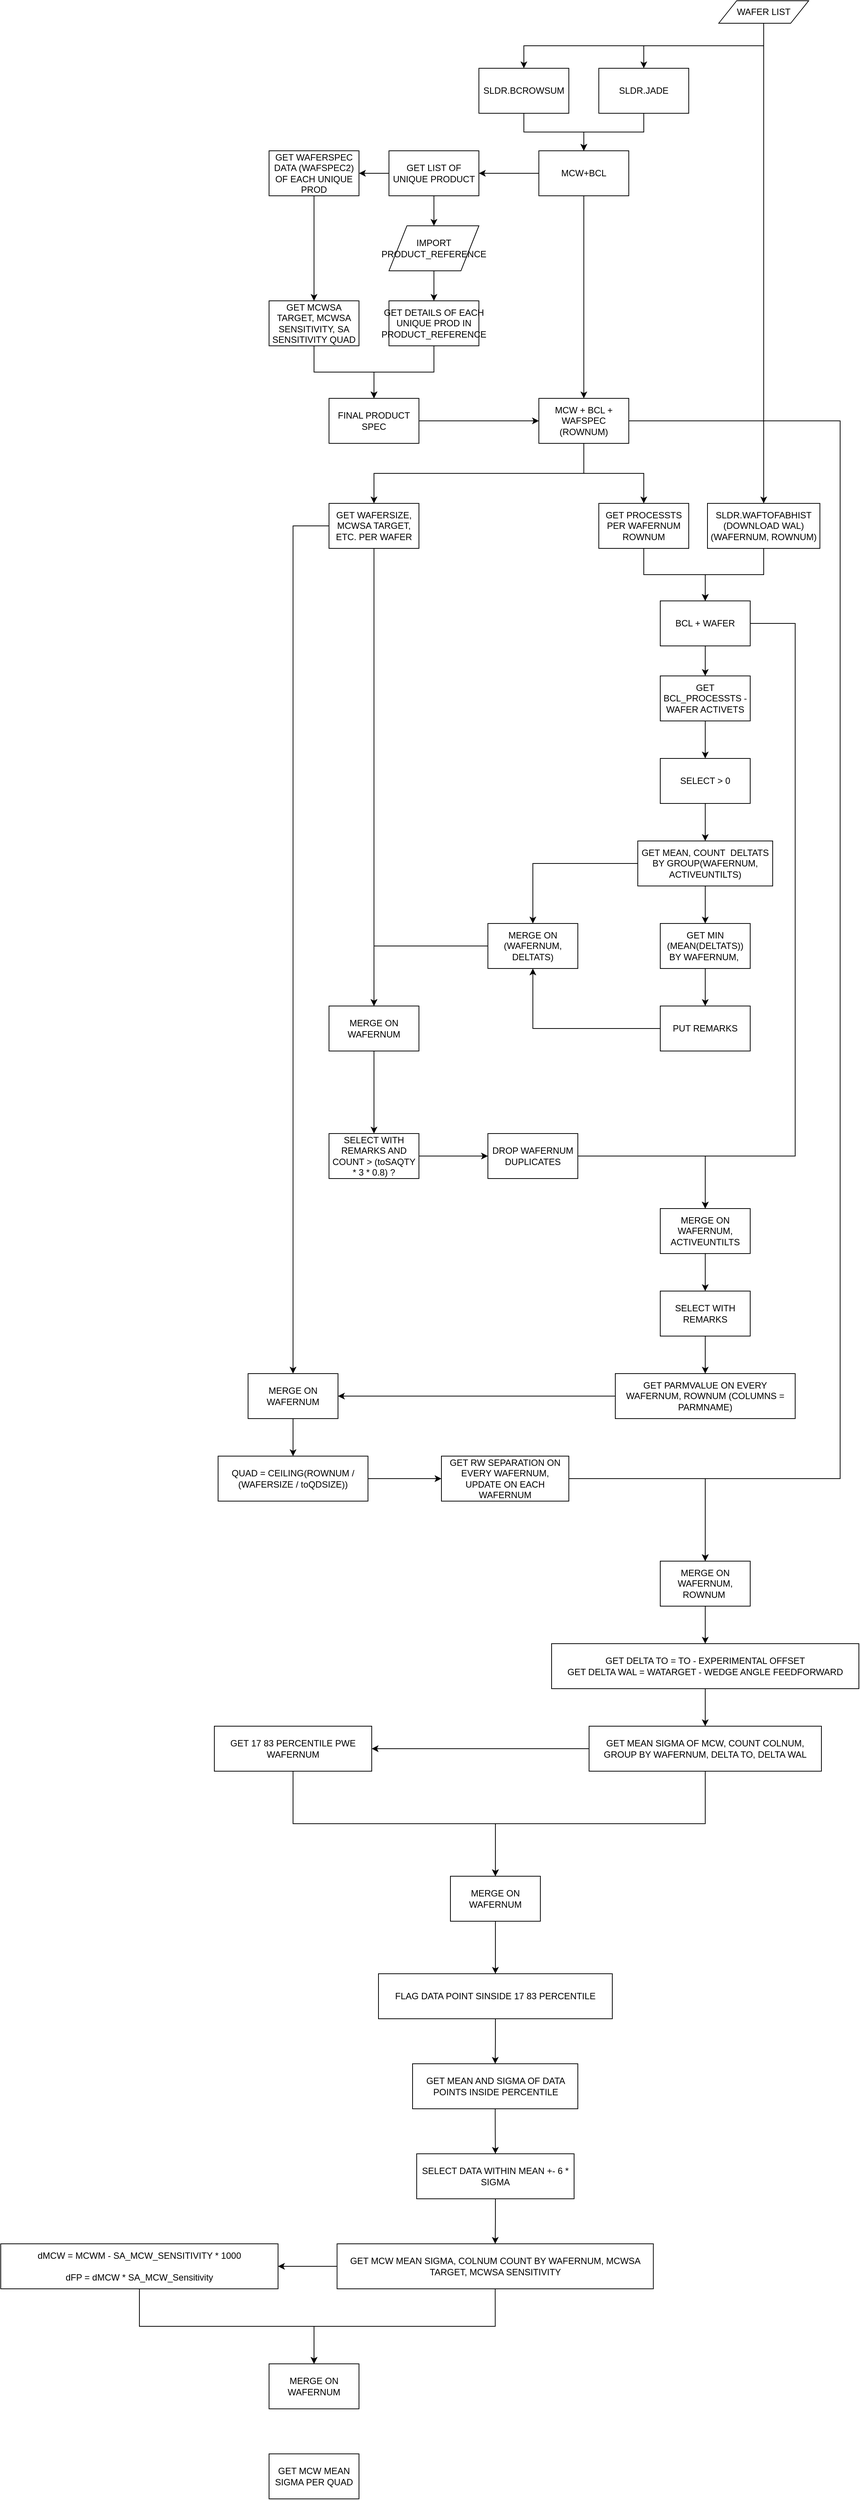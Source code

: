 <mxfile version="12.9.3" type="github">
  <diagram id="RNorpvvoh5dz3k51KkVT" name="Page-1">
    <mxGraphModel dx="2020" dy="880" grid="1" gridSize="10" guides="1" tooltips="1" connect="1" arrows="1" fold="1" page="1" pageScale="1" pageWidth="850" pageHeight="1100" math="0" shadow="0">
      <root>
        <mxCell id="0" />
        <mxCell id="1" parent="0" />
        <mxCell id="9_LjHgGApns-3MtyWlZG-6" style="edgeStyle=orthogonalEdgeStyle;rounded=0;orthogonalLoop=1;jettySize=auto;html=1;exitX=0.5;exitY=1;exitDx=0;exitDy=0;entryX=0.5;entryY=0;entryDx=0;entryDy=0;" parent="1" source="9_LjHgGApns-3MtyWlZG-2" target="9_LjHgGApns-3MtyWlZG-3" edge="1">
          <mxGeometry relative="1" as="geometry" />
        </mxCell>
        <mxCell id="9_LjHgGApns-3MtyWlZG-7" style="edgeStyle=orthogonalEdgeStyle;rounded=0;orthogonalLoop=1;jettySize=auto;html=1;exitX=0.5;exitY=1;exitDx=0;exitDy=0;entryX=0.5;entryY=0;entryDx=0;entryDy=0;" parent="1" source="9_LjHgGApns-3MtyWlZG-2" target="9_LjHgGApns-3MtyWlZG-4" edge="1">
          <mxGeometry relative="1" as="geometry" />
        </mxCell>
        <mxCell id="1ydk3U4ZFSy-2KVholBT-29" style="edgeStyle=orthogonalEdgeStyle;rounded=0;orthogonalLoop=1;jettySize=auto;html=1;exitX=0.5;exitY=1;exitDx=0;exitDy=0;entryX=0.5;entryY=0;entryDx=0;entryDy=0;" parent="1" source="9_LjHgGApns-3MtyWlZG-2" target="1ydk3U4ZFSy-2KVholBT-28" edge="1">
          <mxGeometry relative="1" as="geometry" />
        </mxCell>
        <mxCell id="9_LjHgGApns-3MtyWlZG-2" value="&lt;span&gt;WAFER LIST&lt;/span&gt;" style="shape=parallelogram;perimeter=parallelogramPerimeter;whiteSpace=wrap;html=1;fontStyle=0" parent="1" vertex="1">
          <mxGeometry x="658" y="20" width="120" height="30" as="geometry" />
        </mxCell>
        <mxCell id="9_LjHgGApns-3MtyWlZG-11" style="edgeStyle=orthogonalEdgeStyle;rounded=0;orthogonalLoop=1;jettySize=auto;html=1;exitX=0.5;exitY=1;exitDx=0;exitDy=0;" parent="1" source="9_LjHgGApns-3MtyWlZG-3" target="9_LjHgGApns-3MtyWlZG-10" edge="1">
          <mxGeometry relative="1" as="geometry" />
        </mxCell>
        <mxCell id="9_LjHgGApns-3MtyWlZG-3" value="SLDR.BCROWSUM" style="rounded=0;whiteSpace=wrap;html=1;" parent="1" vertex="1">
          <mxGeometry x="338" y="110" width="120" height="60" as="geometry" />
        </mxCell>
        <mxCell id="9_LjHgGApns-3MtyWlZG-12" style="edgeStyle=orthogonalEdgeStyle;rounded=0;orthogonalLoop=1;jettySize=auto;html=1;exitX=0.5;exitY=1;exitDx=0;exitDy=0;entryX=0.5;entryY=0;entryDx=0;entryDy=0;" parent="1" source="9_LjHgGApns-3MtyWlZG-4" target="9_LjHgGApns-3MtyWlZG-10" edge="1">
          <mxGeometry relative="1" as="geometry" />
        </mxCell>
        <mxCell id="9_LjHgGApns-3MtyWlZG-4" value="SLDR.JADE" style="rounded=0;whiteSpace=wrap;html=1;" parent="1" vertex="1">
          <mxGeometry x="498" y="110" width="120" height="60" as="geometry" />
        </mxCell>
        <mxCell id="1ydk3U4ZFSy-2KVholBT-4" style="edgeStyle=orthogonalEdgeStyle;rounded=0;orthogonalLoop=1;jettySize=auto;html=1;exitX=0;exitY=0.5;exitDx=0;exitDy=0;entryX=1;entryY=0.5;entryDx=0;entryDy=0;" parent="1" source="9_LjHgGApns-3MtyWlZG-10" target="9_LjHgGApns-3MtyWlZG-14" edge="1">
          <mxGeometry relative="1" as="geometry" />
        </mxCell>
        <mxCell id="1ydk3U4ZFSy-2KVholBT-22" style="edgeStyle=orthogonalEdgeStyle;rounded=0;orthogonalLoop=1;jettySize=auto;html=1;exitX=0.5;exitY=1;exitDx=0;exitDy=0;" parent="1" source="9_LjHgGApns-3MtyWlZG-10" target="1ydk3U4ZFSy-2KVholBT-23" edge="1">
          <mxGeometry relative="1" as="geometry">
            <mxPoint x="308" y="700" as="targetPoint" />
          </mxGeometry>
        </mxCell>
        <mxCell id="9_LjHgGApns-3MtyWlZG-10" value="MCW+BCL" style="rounded=0;whiteSpace=wrap;html=1;" parent="1" vertex="1">
          <mxGeometry x="418" y="220" width="120" height="60" as="geometry" />
        </mxCell>
        <mxCell id="9_LjHgGApns-3MtyWlZG-15" style="edgeStyle=orthogonalEdgeStyle;rounded=0;orthogonalLoop=1;jettySize=auto;html=1;exitX=0.5;exitY=1;exitDx=0;exitDy=0;" parent="1" source="9_LjHgGApns-3MtyWlZG-14" edge="1">
          <mxGeometry relative="1" as="geometry">
            <mxPoint x="278" y="320" as="targetPoint" />
          </mxGeometry>
        </mxCell>
        <mxCell id="1ydk3U4ZFSy-2KVholBT-10" style="edgeStyle=orthogonalEdgeStyle;rounded=0;orthogonalLoop=1;jettySize=auto;html=1;exitX=0;exitY=0.5;exitDx=0;exitDy=0;entryX=1;entryY=0.5;entryDx=0;entryDy=0;" parent="1" source="9_LjHgGApns-3MtyWlZG-14" target="1ydk3U4ZFSy-2KVholBT-9" edge="1">
          <mxGeometry relative="1" as="geometry" />
        </mxCell>
        <mxCell id="9_LjHgGApns-3MtyWlZG-14" value="GET LIST OF UNIQUE PRODUCT" style="rounded=0;whiteSpace=wrap;html=1;fontStyle=0" parent="1" vertex="1">
          <mxGeometry x="218" y="220" width="120" height="60" as="geometry" />
        </mxCell>
        <mxCell id="1ydk3U4ZFSy-2KVholBT-13" style="edgeStyle=orthogonalEdgeStyle;rounded=0;orthogonalLoop=1;jettySize=auto;html=1;exitX=0.5;exitY=1;exitDx=0;exitDy=0;entryX=0.5;entryY=0;entryDx=0;entryDy=0;" parent="1" source="9_LjHgGApns-3MtyWlZG-17" target="1ydk3U4ZFSy-2KVholBT-12" edge="1">
          <mxGeometry relative="1" as="geometry" />
        </mxCell>
        <mxCell id="9_LjHgGApns-3MtyWlZG-17" value="IMPORT PRODUCT_REFERENCE" style="shape=parallelogram;perimeter=parallelogramPerimeter;whiteSpace=wrap;html=1;" parent="1" vertex="1">
          <mxGeometry x="218" y="320" width="120" height="60" as="geometry" />
        </mxCell>
        <mxCell id="1ydk3U4ZFSy-2KVholBT-17" style="edgeStyle=orthogonalEdgeStyle;rounded=0;orthogonalLoop=1;jettySize=auto;html=1;exitX=0.5;exitY=1;exitDx=0;exitDy=0;entryX=0.5;entryY=0;entryDx=0;entryDy=0;" parent="1" source="1ydk3U4ZFSy-2KVholBT-9" target="1ydk3U4ZFSy-2KVholBT-15" edge="1">
          <mxGeometry relative="1" as="geometry" />
        </mxCell>
        <mxCell id="1ydk3U4ZFSy-2KVholBT-9" value="GET WAFERSPEC DATA (WAFSPEC2) OF EACH UNIQUE PROD" style="rounded=0;whiteSpace=wrap;html=1;" parent="1" vertex="1">
          <mxGeometry x="58" y="220" width="120" height="60" as="geometry" />
        </mxCell>
        <mxCell id="1ydk3U4ZFSy-2KVholBT-20" style="edgeStyle=orthogonalEdgeStyle;rounded=0;orthogonalLoop=1;jettySize=auto;html=1;exitX=0.5;exitY=1;exitDx=0;exitDy=0;entryX=0.5;entryY=0;entryDx=0;entryDy=0;" parent="1" source="1ydk3U4ZFSy-2KVholBT-12" target="1ydk3U4ZFSy-2KVholBT-19" edge="1">
          <mxGeometry relative="1" as="geometry" />
        </mxCell>
        <mxCell id="1ydk3U4ZFSy-2KVholBT-12" value="GET DETAILS OF EACH UNIQUE PROD IN PRODUCT_REFERENCE" style="rounded=0;whiteSpace=wrap;html=1;" parent="1" vertex="1">
          <mxGeometry x="218" y="420" width="120" height="60" as="geometry" />
        </mxCell>
        <mxCell id="1ydk3U4ZFSy-2KVholBT-18" style="edgeStyle=orthogonalEdgeStyle;rounded=0;orthogonalLoop=1;jettySize=auto;html=1;exitX=0.5;exitY=1;exitDx=0;exitDy=0;" parent="1" source="1ydk3U4ZFSy-2KVholBT-15" target="1ydk3U4ZFSy-2KVholBT-19" edge="1">
          <mxGeometry relative="1" as="geometry">
            <mxPoint x="168" y="570" as="targetPoint" />
          </mxGeometry>
        </mxCell>
        <mxCell id="1ydk3U4ZFSy-2KVholBT-15" value="GET MCWSA TARGET, MCWSA SENSITIVITY, SA SENSITIVITY QUAD" style="rounded=0;whiteSpace=wrap;html=1;" parent="1" vertex="1">
          <mxGeometry x="58" y="420" width="120" height="60" as="geometry" />
        </mxCell>
        <mxCell id="1ydk3U4ZFSy-2KVholBT-26" style="edgeStyle=orthogonalEdgeStyle;rounded=0;orthogonalLoop=1;jettySize=auto;html=1;exitX=1;exitY=0.5;exitDx=0;exitDy=0;" parent="1" source="1ydk3U4ZFSy-2KVholBT-19" target="1ydk3U4ZFSy-2KVholBT-23" edge="1">
          <mxGeometry relative="1" as="geometry" />
        </mxCell>
        <mxCell id="1ydk3U4ZFSy-2KVholBT-19" value="FINAL PRODUCT SPEC" style="rounded=0;whiteSpace=wrap;html=1;" parent="1" vertex="1">
          <mxGeometry x="138" y="550" width="120" height="60" as="geometry" />
        </mxCell>
        <mxCell id="1ydk3U4ZFSy-2KVholBT-37" style="edgeStyle=orthogonalEdgeStyle;rounded=0;orthogonalLoop=1;jettySize=auto;html=1;exitX=0.5;exitY=1;exitDx=0;exitDy=0;entryX=0.5;entryY=0;entryDx=0;entryDy=0;" parent="1" source="1ydk3U4ZFSy-2KVholBT-23" target="1ydk3U4ZFSy-2KVholBT-35" edge="1">
          <mxGeometry relative="1" as="geometry" />
        </mxCell>
        <mxCell id="1ydk3U4ZFSy-2KVholBT-38" style="edgeStyle=orthogonalEdgeStyle;rounded=0;orthogonalLoop=1;jettySize=auto;html=1;exitX=0.5;exitY=1;exitDx=0;exitDy=0;entryX=0.5;entryY=0;entryDx=0;entryDy=0;" parent="1" source="1ydk3U4ZFSy-2KVholBT-23" target="1ydk3U4ZFSy-2KVholBT-36" edge="1">
          <mxGeometry relative="1" as="geometry" />
        </mxCell>
        <mxCell id="63hM3TB45n_uLfok9Vn5-6" style="edgeStyle=orthogonalEdgeStyle;rounded=0;orthogonalLoop=1;jettySize=auto;html=1;exitX=1;exitY=0.5;exitDx=0;exitDy=0;entryX=0.5;entryY=0;entryDx=0;entryDy=0;" edge="1" parent="1" source="1ydk3U4ZFSy-2KVholBT-23" target="63hM3TB45n_uLfok9Vn5-5">
          <mxGeometry relative="1" as="geometry">
            <Array as="points">
              <mxPoint x="820" y="580" />
              <mxPoint x="820" y="1990" />
              <mxPoint x="640" y="1990" />
            </Array>
          </mxGeometry>
        </mxCell>
        <mxCell id="1ydk3U4ZFSy-2KVholBT-23" value="MCW + BCL + WAFSPEC (ROWNUM)" style="rounded=0;whiteSpace=wrap;html=1;" parent="1" vertex="1">
          <mxGeometry x="418" y="550" width="120" height="60" as="geometry" />
        </mxCell>
        <mxCell id="1ydk3U4ZFSy-2KVholBT-44" style="edgeStyle=orthogonalEdgeStyle;rounded=0;orthogonalLoop=1;jettySize=auto;html=1;exitX=0.5;exitY=1;exitDx=0;exitDy=0;entryX=0.5;entryY=0;entryDx=0;entryDy=0;" parent="1" source="1ydk3U4ZFSy-2KVholBT-28" target="1ydk3U4ZFSy-2KVholBT-40" edge="1">
          <mxGeometry relative="1" as="geometry" />
        </mxCell>
        <mxCell id="1ydk3U4ZFSy-2KVholBT-28" value="SLDR.WAFTOFABHIST&lt;br&gt;(DOWNLOAD WAL)&lt;br&gt;(WAFERNUM, ROWNUM)" style="rounded=0;whiteSpace=wrap;html=1;" parent="1" vertex="1">
          <mxGeometry x="643" y="690" width="150" height="60" as="geometry" />
        </mxCell>
        <mxCell id="1ydk3U4ZFSy-2KVholBT-76" style="edgeStyle=orthogonalEdgeStyle;rounded=0;orthogonalLoop=1;jettySize=auto;html=1;exitX=0.5;exitY=1;exitDx=0;exitDy=0;" parent="1" source="1ydk3U4ZFSy-2KVholBT-35" target="1ydk3U4ZFSy-2KVholBT-75" edge="1">
          <mxGeometry relative="1" as="geometry" />
        </mxCell>
        <mxCell id="1ydk3U4ZFSy-2KVholBT-104" style="edgeStyle=orthogonalEdgeStyle;rounded=0;orthogonalLoop=1;jettySize=auto;html=1;exitX=0;exitY=0.5;exitDx=0;exitDy=0;entryX=0.5;entryY=0;entryDx=0;entryDy=0;" parent="1" source="1ydk3U4ZFSy-2KVholBT-35" target="1ydk3U4ZFSy-2KVholBT-106" edge="1">
          <mxGeometry relative="1" as="geometry">
            <mxPoint x="40" y="1914" as="targetPoint" />
          </mxGeometry>
        </mxCell>
        <mxCell id="1ydk3U4ZFSy-2KVholBT-35" value="GET WAFERSIZE, MCWSA TARGET, ETC. PER WAFER" style="rounded=0;whiteSpace=wrap;html=1;" parent="1" vertex="1">
          <mxGeometry x="138" y="690" width="120" height="60" as="geometry" />
        </mxCell>
        <mxCell id="1ydk3U4ZFSy-2KVholBT-43" style="edgeStyle=orthogonalEdgeStyle;rounded=0;orthogonalLoop=1;jettySize=auto;html=1;exitX=0.5;exitY=1;exitDx=0;exitDy=0;entryX=0.5;entryY=0;entryDx=0;entryDy=0;" parent="1" source="1ydk3U4ZFSy-2KVholBT-36" target="1ydk3U4ZFSy-2KVholBT-40" edge="1">
          <mxGeometry relative="1" as="geometry" />
        </mxCell>
        <mxCell id="1ydk3U4ZFSy-2KVholBT-36" value="GET PROCESSTS PER WAFERNUM ROWNUM" style="rounded=0;whiteSpace=wrap;html=1;" parent="1" vertex="1">
          <mxGeometry x="498" y="690" width="120" height="60" as="geometry" />
        </mxCell>
        <mxCell id="1ydk3U4ZFSy-2KVholBT-46" style="edgeStyle=orthogonalEdgeStyle;rounded=0;orthogonalLoop=1;jettySize=auto;html=1;exitX=0.5;exitY=1;exitDx=0;exitDy=0;entryX=0.5;entryY=0;entryDx=0;entryDy=0;" parent="1" source="1ydk3U4ZFSy-2KVholBT-40" target="1ydk3U4ZFSy-2KVholBT-45" edge="1">
          <mxGeometry relative="1" as="geometry" />
        </mxCell>
        <mxCell id="1ydk3U4ZFSy-2KVholBT-94" style="edgeStyle=orthogonalEdgeStyle;rounded=0;orthogonalLoop=1;jettySize=auto;html=1;exitX=1;exitY=0.5;exitDx=0;exitDy=0;entryX=0.5;entryY=0;entryDx=0;entryDy=0;" parent="1" source="1ydk3U4ZFSy-2KVholBT-40" target="1ydk3U4ZFSy-2KVholBT-88" edge="1">
          <mxGeometry relative="1" as="geometry">
            <Array as="points">
              <mxPoint x="760" y="850" />
              <mxPoint x="760" y="1560" />
              <mxPoint x="640" y="1560" />
            </Array>
          </mxGeometry>
        </mxCell>
        <mxCell id="1ydk3U4ZFSy-2KVholBT-40" value="BCL + WAFER" style="rounded=0;whiteSpace=wrap;html=1;" parent="1" vertex="1">
          <mxGeometry x="580" y="820" width="120" height="60" as="geometry" />
        </mxCell>
        <mxCell id="1ydk3U4ZFSy-2KVholBT-48" value="" style="edgeStyle=orthogonalEdgeStyle;rounded=0;orthogonalLoop=1;jettySize=auto;html=1;" parent="1" source="1ydk3U4ZFSy-2KVholBT-45" target="1ydk3U4ZFSy-2KVholBT-47" edge="1">
          <mxGeometry relative="1" as="geometry" />
        </mxCell>
        <mxCell id="1ydk3U4ZFSy-2KVholBT-45" value="GET BCL_PROCESSTS - WAFER ACTIVETS" style="rounded=0;whiteSpace=wrap;html=1;" parent="1" vertex="1">
          <mxGeometry x="580" y="920" width="120" height="60" as="geometry" />
        </mxCell>
        <mxCell id="1ydk3U4ZFSy-2KVholBT-51" style="edgeStyle=orthogonalEdgeStyle;rounded=0;orthogonalLoop=1;jettySize=auto;html=1;exitX=0.5;exitY=1;exitDx=0;exitDy=0;entryX=0.5;entryY=0;entryDx=0;entryDy=0;" parent="1" source="1ydk3U4ZFSy-2KVholBT-47" target="1ydk3U4ZFSy-2KVholBT-50" edge="1">
          <mxGeometry relative="1" as="geometry" />
        </mxCell>
        <mxCell id="1ydk3U4ZFSy-2KVholBT-47" value="SELECT &amp;gt; 0" style="rounded=0;whiteSpace=wrap;html=1;" parent="1" vertex="1">
          <mxGeometry x="580" y="1030" width="120" height="60" as="geometry" />
        </mxCell>
        <mxCell id="1ydk3U4ZFSy-2KVholBT-54" style="edgeStyle=orthogonalEdgeStyle;rounded=0;orthogonalLoop=1;jettySize=auto;html=1;exitX=0.5;exitY=1;exitDx=0;exitDy=0;entryX=0.5;entryY=0;entryDx=0;entryDy=0;" parent="1" source="1ydk3U4ZFSy-2KVholBT-50" target="1ydk3U4ZFSy-2KVholBT-53" edge="1">
          <mxGeometry relative="1" as="geometry" />
        </mxCell>
        <mxCell id="1ydk3U4ZFSy-2KVholBT-72" style="edgeStyle=orthogonalEdgeStyle;rounded=0;orthogonalLoop=1;jettySize=auto;html=1;exitX=0;exitY=0.5;exitDx=0;exitDy=0;" parent="1" source="1ydk3U4ZFSy-2KVholBT-50" target="1ydk3U4ZFSy-2KVholBT-61" edge="1">
          <mxGeometry relative="1" as="geometry" />
        </mxCell>
        <mxCell id="1ydk3U4ZFSy-2KVholBT-50" value="GET MEAN, COUNT&amp;nbsp; DELTATS BY GROUP(WAFERNUM, ACTIVEUNTILTS)" style="rounded=0;whiteSpace=wrap;html=1;" parent="1" vertex="1">
          <mxGeometry x="550" y="1140" width="180" height="60" as="geometry" />
        </mxCell>
        <mxCell id="1ydk3U4ZFSy-2KVholBT-57" style="edgeStyle=orthogonalEdgeStyle;rounded=0;orthogonalLoop=1;jettySize=auto;html=1;exitX=0.5;exitY=1;exitDx=0;exitDy=0;entryX=0.5;entryY=0;entryDx=0;entryDy=0;" parent="1" source="1ydk3U4ZFSy-2KVholBT-53" target="1ydk3U4ZFSy-2KVholBT-56" edge="1">
          <mxGeometry relative="1" as="geometry" />
        </mxCell>
        <mxCell id="1ydk3U4ZFSy-2KVholBT-53" value="GET MIN (MEAN(DELTATS)) BY WAFERNUM,&amp;nbsp;" style="rounded=0;whiteSpace=wrap;html=1;" parent="1" vertex="1">
          <mxGeometry x="580" y="1250" width="120" height="60" as="geometry" />
        </mxCell>
        <mxCell id="1ydk3U4ZFSy-2KVholBT-78" style="edgeStyle=orthogonalEdgeStyle;rounded=0;orthogonalLoop=1;jettySize=auto;html=1;exitX=0;exitY=0.5;exitDx=0;exitDy=0;entryX=0.5;entryY=1;entryDx=0;entryDy=0;" parent="1" source="1ydk3U4ZFSy-2KVholBT-56" target="1ydk3U4ZFSy-2KVholBT-61" edge="1">
          <mxGeometry relative="1" as="geometry" />
        </mxCell>
        <mxCell id="1ydk3U4ZFSy-2KVholBT-56" value="PUT REMARKS" style="rounded=0;whiteSpace=wrap;html=1;" parent="1" vertex="1">
          <mxGeometry x="580" y="1360" width="120" height="60" as="geometry" />
        </mxCell>
        <mxCell id="1ydk3U4ZFSy-2KVholBT-79" style="edgeStyle=orthogonalEdgeStyle;rounded=0;orthogonalLoop=1;jettySize=auto;html=1;exitX=0;exitY=0.5;exitDx=0;exitDy=0;entryX=0.5;entryY=0;entryDx=0;entryDy=0;" parent="1" source="1ydk3U4ZFSy-2KVholBT-61" target="1ydk3U4ZFSy-2KVholBT-75" edge="1">
          <mxGeometry relative="1" as="geometry" />
        </mxCell>
        <mxCell id="1ydk3U4ZFSy-2KVholBT-61" value="MERGE ON (WAFERNUM, DELTATS)" style="rounded=0;whiteSpace=wrap;html=1;" parent="1" vertex="1">
          <mxGeometry x="350" y="1250" width="120" height="60" as="geometry" />
        </mxCell>
        <mxCell id="1ydk3U4ZFSy-2KVholBT-80" style="edgeStyle=orthogonalEdgeStyle;rounded=0;orthogonalLoop=1;jettySize=auto;html=1;exitX=0.5;exitY=1;exitDx=0;exitDy=0;" parent="1" source="1ydk3U4ZFSy-2KVholBT-75" target="1ydk3U4ZFSy-2KVholBT-81" edge="1">
          <mxGeometry relative="1" as="geometry">
            <mxPoint x="198" y="1480" as="targetPoint" />
          </mxGeometry>
        </mxCell>
        <mxCell id="1ydk3U4ZFSy-2KVholBT-75" value="MERGE ON WAFERNUM" style="rounded=0;whiteSpace=wrap;html=1;" parent="1" vertex="1">
          <mxGeometry x="138" y="1360" width="120" height="60" as="geometry" />
        </mxCell>
        <mxCell id="1ydk3U4ZFSy-2KVholBT-87" style="edgeStyle=orthogonalEdgeStyle;rounded=0;orthogonalLoop=1;jettySize=auto;html=1;exitX=1;exitY=0.5;exitDx=0;exitDy=0;entryX=0;entryY=0.5;entryDx=0;entryDy=0;" parent="1" source="1ydk3U4ZFSy-2KVholBT-81" target="1ydk3U4ZFSy-2KVholBT-83" edge="1">
          <mxGeometry relative="1" as="geometry" />
        </mxCell>
        <mxCell id="1ydk3U4ZFSy-2KVholBT-81" value="SELECT WITH REMARKS AND COUNT &amp;gt; (toSAQTY * 3 * 0.8) ?" style="rounded=0;whiteSpace=wrap;html=1;" parent="1" vertex="1">
          <mxGeometry x="138" y="1530" width="120" height="60" as="geometry" />
        </mxCell>
        <mxCell id="1ydk3U4ZFSy-2KVholBT-93" style="edgeStyle=orthogonalEdgeStyle;rounded=0;orthogonalLoop=1;jettySize=auto;html=1;exitX=1;exitY=0.5;exitDx=0;exitDy=0;entryX=0.5;entryY=0;entryDx=0;entryDy=0;" parent="1" source="1ydk3U4ZFSy-2KVholBT-83" target="1ydk3U4ZFSy-2KVholBT-88" edge="1">
          <mxGeometry relative="1" as="geometry" />
        </mxCell>
        <mxCell id="1ydk3U4ZFSy-2KVholBT-83" value="DROP WAFERNUM DUPLICATES" style="rounded=0;whiteSpace=wrap;html=1;" parent="1" vertex="1">
          <mxGeometry x="350" y="1530" width="120" height="60" as="geometry" />
        </mxCell>
        <mxCell id="1ydk3U4ZFSy-2KVholBT-100" style="edgeStyle=orthogonalEdgeStyle;rounded=0;orthogonalLoop=1;jettySize=auto;html=1;exitX=0.5;exitY=1;exitDx=0;exitDy=0;entryX=0.5;entryY=0;entryDx=0;entryDy=0;" parent="1" source="1ydk3U4ZFSy-2KVholBT-88" target="1ydk3U4ZFSy-2KVholBT-96" edge="1">
          <mxGeometry relative="1" as="geometry" />
        </mxCell>
        <mxCell id="1ydk3U4ZFSy-2KVholBT-88" value="MERGE ON WAFERNUM, ACTIVEUNTILTS" style="rounded=0;whiteSpace=wrap;html=1;" parent="1" vertex="1">
          <mxGeometry x="580" y="1630" width="120" height="60" as="geometry" />
        </mxCell>
        <mxCell id="1ydk3U4ZFSy-2KVholBT-102" style="edgeStyle=orthogonalEdgeStyle;rounded=0;orthogonalLoop=1;jettySize=auto;html=1;exitX=0.5;exitY=1;exitDx=0;exitDy=0;entryX=0.5;entryY=0;entryDx=0;entryDy=0;" parent="1" source="1ydk3U4ZFSy-2KVholBT-96" target="1ydk3U4ZFSy-2KVholBT-101" edge="1">
          <mxGeometry relative="1" as="geometry" />
        </mxCell>
        <mxCell id="1ydk3U4ZFSy-2KVholBT-96" value="SELECT WITH REMARKS" style="rounded=0;whiteSpace=wrap;html=1;" parent="1" vertex="1">
          <mxGeometry x="580" y="1740" width="120" height="60" as="geometry" />
        </mxCell>
        <mxCell id="1ydk3U4ZFSy-2KVholBT-111" style="edgeStyle=orthogonalEdgeStyle;rounded=0;orthogonalLoop=1;jettySize=auto;html=1;exitX=0;exitY=0.5;exitDx=0;exitDy=0;entryX=1;entryY=0.5;entryDx=0;entryDy=0;" parent="1" source="1ydk3U4ZFSy-2KVholBT-101" target="1ydk3U4ZFSy-2KVholBT-106" edge="1">
          <mxGeometry relative="1" as="geometry" />
        </mxCell>
        <mxCell id="1ydk3U4ZFSy-2KVholBT-101" value="GET PARMVALUE ON EVERY WAFERNUM, ROWNUM (COLUMNS = PARMNAME)" style="rounded=0;whiteSpace=wrap;html=1;" parent="1" vertex="1">
          <mxGeometry x="520" y="1850" width="240" height="60" as="geometry" />
        </mxCell>
        <mxCell id="1ydk3U4ZFSy-2KVholBT-113" style="edgeStyle=orthogonalEdgeStyle;rounded=0;orthogonalLoop=1;jettySize=auto;html=1;exitX=0.5;exitY=1;exitDx=0;exitDy=0;entryX=0.5;entryY=0;entryDx=0;entryDy=0;" parent="1" source="1ydk3U4ZFSy-2KVholBT-106" target="1ydk3U4ZFSy-2KVholBT-112" edge="1">
          <mxGeometry relative="1" as="geometry" />
        </mxCell>
        <mxCell id="1ydk3U4ZFSy-2KVholBT-106" value="MERGE ON WAFERNUM" style="rounded=0;whiteSpace=wrap;html=1;" parent="1" vertex="1">
          <mxGeometry x="30" y="1850" width="120" height="60" as="geometry" />
        </mxCell>
        <mxCell id="63hM3TB45n_uLfok9Vn5-3" style="edgeStyle=orthogonalEdgeStyle;rounded=0;orthogonalLoop=1;jettySize=auto;html=1;exitX=1;exitY=0.5;exitDx=0;exitDy=0;entryX=0;entryY=0.5;entryDx=0;entryDy=0;" edge="1" parent="1" source="1ydk3U4ZFSy-2KVholBT-112" target="1ydk3U4ZFSy-2KVholBT-115">
          <mxGeometry relative="1" as="geometry" />
        </mxCell>
        <mxCell id="1ydk3U4ZFSy-2KVholBT-112" value="QUAD = CEILING(ROWNUM / (WAFERSIZE / toQDSIZE))" style="rounded=0;whiteSpace=wrap;html=1;" parent="1" vertex="1">
          <mxGeometry x="-10" y="1960" width="200" height="60" as="geometry" />
        </mxCell>
        <mxCell id="63hM3TB45n_uLfok9Vn5-7" style="edgeStyle=orthogonalEdgeStyle;rounded=0;orthogonalLoop=1;jettySize=auto;html=1;exitX=1;exitY=0.5;exitDx=0;exitDy=0;" edge="1" parent="1" source="1ydk3U4ZFSy-2KVholBT-115" target="63hM3TB45n_uLfok9Vn5-5">
          <mxGeometry relative="1" as="geometry" />
        </mxCell>
        <mxCell id="1ydk3U4ZFSy-2KVholBT-115" value="GET RW SEPARATION ON EVERY WAFERNUM, UPDATE ON EACH WAFERNUM" style="rounded=0;whiteSpace=wrap;html=1;" parent="1" vertex="1">
          <mxGeometry x="288" y="1960" width="170" height="60" as="geometry" />
        </mxCell>
        <mxCell id="63hM3TB45n_uLfok9Vn5-8" style="edgeStyle=orthogonalEdgeStyle;rounded=0;orthogonalLoop=1;jettySize=auto;html=1;exitX=0.5;exitY=1;exitDx=0;exitDy=0;" edge="1" parent="1" source="63hM3TB45n_uLfok9Vn5-5" target="63hM3TB45n_uLfok9Vn5-9">
          <mxGeometry relative="1" as="geometry">
            <mxPoint x="640" y="2240" as="targetPoint" />
          </mxGeometry>
        </mxCell>
        <mxCell id="63hM3TB45n_uLfok9Vn5-5" value="MERGE ON WAFERNUM, ROWNUM&amp;nbsp;" style="rounded=0;whiteSpace=wrap;html=1;" vertex="1" parent="1">
          <mxGeometry x="580" y="2100" width="120" height="60" as="geometry" />
        </mxCell>
        <mxCell id="63hM3TB45n_uLfok9Vn5-12" style="edgeStyle=orthogonalEdgeStyle;rounded=0;orthogonalLoop=1;jettySize=auto;html=1;exitX=0.5;exitY=1;exitDx=0;exitDy=0;entryX=0.5;entryY=0;entryDx=0;entryDy=0;" edge="1" parent="1" source="63hM3TB45n_uLfok9Vn5-9" target="63hM3TB45n_uLfok9Vn5-11">
          <mxGeometry relative="1" as="geometry" />
        </mxCell>
        <mxCell id="63hM3TB45n_uLfok9Vn5-9" value="GET DELTA TO = TO - EXPERIMENTAL OFFSET&lt;br&gt;GET DELTA WAL = WATARGET - WEDGE ANGLE FEEDFORWARD&lt;br&gt;" style="rounded=0;whiteSpace=wrap;html=1;" vertex="1" parent="1">
          <mxGeometry x="435" y="2210" width="410" height="60" as="geometry" />
        </mxCell>
        <mxCell id="63hM3TB45n_uLfok9Vn5-16" style="edgeStyle=orthogonalEdgeStyle;rounded=0;orthogonalLoop=1;jettySize=auto;html=1;exitX=0;exitY=0.5;exitDx=0;exitDy=0;" edge="1" parent="1" source="63hM3TB45n_uLfok9Vn5-11" target="63hM3TB45n_uLfok9Vn5-14">
          <mxGeometry relative="1" as="geometry" />
        </mxCell>
        <mxCell id="63hM3TB45n_uLfok9Vn5-20" style="edgeStyle=orthogonalEdgeStyle;rounded=0;orthogonalLoop=1;jettySize=auto;html=1;exitX=0.5;exitY=1;exitDx=0;exitDy=0;entryX=0.5;entryY=0;entryDx=0;entryDy=0;" edge="1" parent="1" source="63hM3TB45n_uLfok9Vn5-11" target="63hM3TB45n_uLfok9Vn5-18">
          <mxGeometry relative="1" as="geometry" />
        </mxCell>
        <mxCell id="63hM3TB45n_uLfok9Vn5-11" value="GET MEAN SIGMA OF MCW, COUNT COLNUM, GROUP BY WAFERNUM, DELTA TO, DELTA WAL" style="rounded=0;whiteSpace=wrap;html=1;" vertex="1" parent="1">
          <mxGeometry x="485" y="2320" width="310" height="60" as="geometry" />
        </mxCell>
        <mxCell id="63hM3TB45n_uLfok9Vn5-19" style="edgeStyle=orthogonalEdgeStyle;rounded=0;orthogonalLoop=1;jettySize=auto;html=1;exitX=0.5;exitY=1;exitDx=0;exitDy=0;entryX=0.5;entryY=0;entryDx=0;entryDy=0;" edge="1" parent="1" source="63hM3TB45n_uLfok9Vn5-14" target="63hM3TB45n_uLfok9Vn5-18">
          <mxGeometry relative="1" as="geometry" />
        </mxCell>
        <mxCell id="63hM3TB45n_uLfok9Vn5-14" value="GET 17 83 PERCENTILE PWE WAFERNUM" style="rounded=0;whiteSpace=wrap;html=1;" vertex="1" parent="1">
          <mxGeometry x="-15" y="2320" width="210" height="60" as="geometry" />
        </mxCell>
        <mxCell id="63hM3TB45n_uLfok9Vn5-23" style="edgeStyle=orthogonalEdgeStyle;rounded=0;orthogonalLoop=1;jettySize=auto;html=1;exitX=0.5;exitY=1;exitDx=0;exitDy=0;entryX=0.5;entryY=0;entryDx=0;entryDy=0;" edge="1" parent="1" source="63hM3TB45n_uLfok9Vn5-18" target="63hM3TB45n_uLfok9Vn5-22">
          <mxGeometry relative="1" as="geometry" />
        </mxCell>
        <mxCell id="63hM3TB45n_uLfok9Vn5-18" value="MERGE ON WAFERNUM" style="rounded=0;whiteSpace=wrap;html=1;" vertex="1" parent="1">
          <mxGeometry x="300" y="2520" width="120" height="60" as="geometry" />
        </mxCell>
        <mxCell id="63hM3TB45n_uLfok9Vn5-25" style="edgeStyle=orthogonalEdgeStyle;rounded=0;orthogonalLoop=1;jettySize=auto;html=1;exitX=0.5;exitY=1;exitDx=0;exitDy=0;" edge="1" parent="1" source="63hM3TB45n_uLfok9Vn5-22" target="63hM3TB45n_uLfok9Vn5-26">
          <mxGeometry relative="1" as="geometry">
            <mxPoint x="359.5" y="2790" as="targetPoint" />
          </mxGeometry>
        </mxCell>
        <mxCell id="63hM3TB45n_uLfok9Vn5-22" value="FLAG DATA POINT SINSIDE 17 83 PERCENTILE" style="rounded=0;whiteSpace=wrap;html=1;" vertex="1" parent="1">
          <mxGeometry x="204" y="2650" width="312" height="60" as="geometry" />
        </mxCell>
        <mxCell id="63hM3TB45n_uLfok9Vn5-29" style="edgeStyle=orthogonalEdgeStyle;rounded=0;orthogonalLoop=1;jettySize=auto;html=1;exitX=0.5;exitY=1;exitDx=0;exitDy=0;entryX=0.5;entryY=0;entryDx=0;entryDy=0;" edge="1" parent="1" source="63hM3TB45n_uLfok9Vn5-26" target="63hM3TB45n_uLfok9Vn5-28">
          <mxGeometry relative="1" as="geometry" />
        </mxCell>
        <mxCell id="63hM3TB45n_uLfok9Vn5-26" value="GET MEAN AND SIGMA OF DATA POINTS INSIDE PERCENTILE" style="rounded=0;whiteSpace=wrap;html=1;" vertex="1" parent="1">
          <mxGeometry x="249.5" y="2770" width="220.5" height="60" as="geometry" />
        </mxCell>
        <mxCell id="63hM3TB45n_uLfok9Vn5-31" style="edgeStyle=orthogonalEdgeStyle;rounded=0;orthogonalLoop=1;jettySize=auto;html=1;exitX=0.5;exitY=1;exitDx=0;exitDy=0;entryX=0.5;entryY=0;entryDx=0;entryDy=0;" edge="1" parent="1" source="63hM3TB45n_uLfok9Vn5-28" target="63hM3TB45n_uLfok9Vn5-30">
          <mxGeometry relative="1" as="geometry" />
        </mxCell>
        <mxCell id="63hM3TB45n_uLfok9Vn5-28" value="SELECT DATA WITHIN MEAN +- 6 * SIGMA" style="rounded=0;whiteSpace=wrap;html=1;" vertex="1" parent="1">
          <mxGeometry x="255" y="2890" width="210" height="60" as="geometry" />
        </mxCell>
        <mxCell id="63hM3TB45n_uLfok9Vn5-38" style="edgeStyle=orthogonalEdgeStyle;rounded=0;orthogonalLoop=1;jettySize=auto;html=1;exitX=0;exitY=0.5;exitDx=0;exitDy=0;entryX=1;entryY=0.5;entryDx=0;entryDy=0;" edge="1" parent="1" source="63hM3TB45n_uLfok9Vn5-30" target="63hM3TB45n_uLfok9Vn5-33">
          <mxGeometry relative="1" as="geometry" />
        </mxCell>
        <mxCell id="63hM3TB45n_uLfok9Vn5-42" style="edgeStyle=orthogonalEdgeStyle;rounded=0;orthogonalLoop=1;jettySize=auto;html=1;exitX=0.5;exitY=1;exitDx=0;exitDy=0;entryX=0.5;entryY=0;entryDx=0;entryDy=0;" edge="1" parent="1" source="63hM3TB45n_uLfok9Vn5-30" target="63hM3TB45n_uLfok9Vn5-40">
          <mxGeometry relative="1" as="geometry" />
        </mxCell>
        <mxCell id="63hM3TB45n_uLfok9Vn5-30" value="GET MCW MEAN SIGMA, COLNUM COUNT BY WAFERNUM, MCWSA TARGET, MCWSA SENSITIVITY" style="rounded=0;whiteSpace=wrap;html=1;" vertex="1" parent="1">
          <mxGeometry x="148.75" y="3010" width="422" height="60" as="geometry" />
        </mxCell>
        <mxCell id="63hM3TB45n_uLfok9Vn5-41" style="edgeStyle=orthogonalEdgeStyle;rounded=0;orthogonalLoop=1;jettySize=auto;html=1;exitX=0.5;exitY=1;exitDx=0;exitDy=0;entryX=0.5;entryY=0;entryDx=0;entryDy=0;" edge="1" parent="1" source="63hM3TB45n_uLfok9Vn5-33" target="63hM3TB45n_uLfok9Vn5-40">
          <mxGeometry relative="1" as="geometry" />
        </mxCell>
        <mxCell id="63hM3TB45n_uLfok9Vn5-33" value="dMCW = MCWM - SA_MCW_SENSITIVITY * 1000&lt;br&gt;&lt;br&gt;dFP = dMCW * SA_MCW_Sensitivity" style="rounded=0;whiteSpace=wrap;html=1;" vertex="1" parent="1">
          <mxGeometry x="-300" y="3010" width="370" height="60" as="geometry" />
        </mxCell>
        <mxCell id="63hM3TB45n_uLfok9Vn5-40" value="MERGE ON WAFERNUM" style="rounded=0;whiteSpace=wrap;html=1;" vertex="1" parent="1">
          <mxGeometry x="58" y="3170" width="120" height="60" as="geometry" />
        </mxCell>
        <mxCell id="63hM3TB45n_uLfok9Vn5-44" value="GET MCW MEAN SIGMA PER QUAD" style="rounded=0;whiteSpace=wrap;html=1;" vertex="1" parent="1">
          <mxGeometry x="58" y="3290" width="120" height="60" as="geometry" />
        </mxCell>
      </root>
    </mxGraphModel>
  </diagram>
</mxfile>
